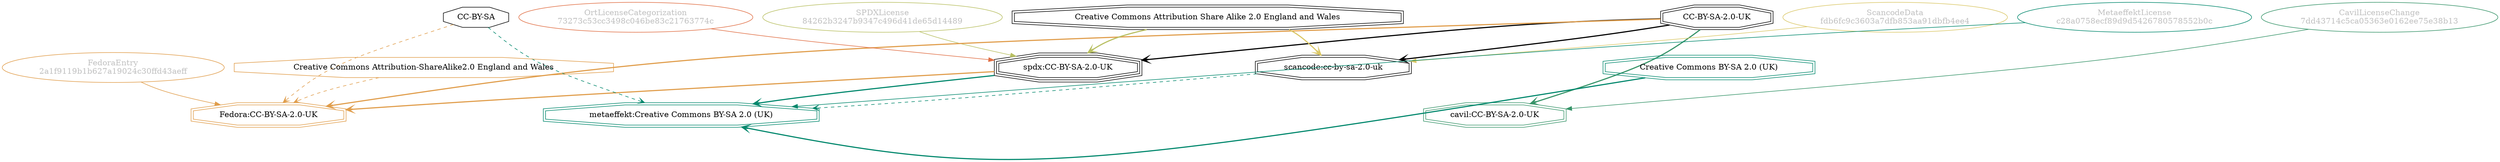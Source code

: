 strict digraph {
    node [shape=box];
    graph [splines=curved];
    1064 [label="SPDXLicense\n84262b3247b9347c496d41de65d14489"
         ,fontcolor=gray
         ,color="#b8bf62"
         ,fillcolor="beige;1"
         ,shape=ellipse];
    1065 [label="spdx:CC-BY-SA-2.0-UK"
         ,shape=tripleoctagon];
    1066 [label="CC-BY-SA-2.0-UK"
         ,shape=doubleoctagon];
    1067 [label="Creative Commons Attribution Share Alike 2.0 England and Wales"
         ,shape=doubleoctagon];
    6174 [label="CC-BY-SA"
         ,shape=octagon];
    6175 [label="FedoraEntry\n2a1f9119b1b627a19024c30ffd43aeff"
         ,fontcolor=gray
         ,color="#e09d4b"
         ,fillcolor="beige;1"
         ,shape=ellipse];
    6176 [label="Fedora:CC-BY-SA-2.0-UK"
         ,color="#e09d4b"
         ,shape=doubleoctagon];
    6177 [label="Creative Commons Attribution-ShareAlike2.0 England and Wales"
         ,color="#e09d4b"
         ,shape=octagon];
    13461 [label="ScancodeData\nfdb6fc9c3603a7dfb853aa91dbfb4ee4"
          ,fontcolor=gray
          ,color="#dac767"
          ,fillcolor="beige;1"
          ,shape=ellipse];
    13462 [label="scancode:cc-by-sa-2.0-uk"
          ,shape=doubleoctagon];
    28604 [label="OrtLicenseCategorization\n73273c53cc3498c046be83c21763774c"
          ,fontcolor=gray
          ,color="#e06f45"
          ,fillcolor="beige;1"
          ,shape=ellipse];
    36616 [label="CavilLicenseChange\n7dd43714c5ca05363e0162ee75e38b13"
          ,fontcolor=gray
          ,color="#379469"
          ,fillcolor="beige;1"
          ,shape=ellipse];
    36617 [label="cavil:CC-BY-SA-2.0-UK"
          ,color="#379469"
          ,shape=doubleoctagon];
    40105 [label="MetaeffektLicense\nc28a0758ecf89d9d5426780578552b0c"
          ,fontcolor=gray
          ,color="#00876c"
          ,fillcolor="beige;1"
          ,shape=ellipse];
    40106 [label="metaeffekt:Creative Commons BY-SA 2.0 (UK)"
          ,color="#00876c"
          ,shape=doubleoctagon];
    40107 [label="Creative Commons BY-SA 2.0 (UK)"
          ,color="#00876c"
          ,shape=doubleoctagon];
    1064 -> 1065 [weight=0.5
                 ,color="#b8bf62"];
    1065 -> 6176 [style=bold
                 ,arrowhead=vee
                 ,weight=0.7
                 ,color="#e09d4b"];
    1065 -> 40106 [style=bold
                  ,arrowhead=vee
                  ,weight=0.7
                  ,color="#00876c"];
    1066 -> 1065 [style=bold
                 ,arrowhead=vee
                 ,weight=0.7];
    1066 -> 6176 [style=bold
                 ,arrowhead=vee
                 ,weight=0.7
                 ,color="#e09d4b"];
    1066 -> 13462 [style=bold
                  ,arrowhead=vee
                  ,weight=0.7];
    1066 -> 36617 [style=bold
                  ,arrowhead=vee
                  ,weight=0.7
                  ,color="#379469"];
    1066 -> 36617 [style=bold
                  ,arrowhead=vee
                  ,weight=0.7
                  ,color="#379469"];
    1067 -> 1065 [style=bold
                 ,arrowhead=vee
                 ,weight=0.7
                 ,color="#b8bf62"];
    1067 -> 13462 [style=bold
                  ,arrowhead=vee
                  ,weight=0.7
                  ,color="#dac767"];
    6174 -> 6176 [style=dashed
                 ,arrowhead=vee
                 ,weight=0.5
                 ,color="#e09d4b"];
    6174 -> 40106 [style=dashed
                  ,arrowhead=vee
                  ,weight=0.5
                  ,color="#00876c"];
    6175 -> 6176 [weight=0.5
                 ,color="#e09d4b"];
    6177 -> 6176 [style=dashed
                 ,arrowhead=vee
                 ,weight=0.5
                 ,color="#e09d4b"];
    13461 -> 13462 [weight=0.5
                   ,color="#dac767"];
    13462 -> 40106 [style=dashed
                   ,arrowhead=vee
                   ,weight=0.5
                   ,color="#00876c"];
    28604 -> 1065 [weight=0.5
                  ,color="#e06f45"];
    36616 -> 36617 [weight=0.5
                   ,color="#379469"];
    40105 -> 40106 [weight=0.5
                   ,color="#00876c"];
    40107 -> 40106 [style=bold
                   ,arrowhead=vee
                   ,weight=0.7
                   ,color="#00876c"];
}
